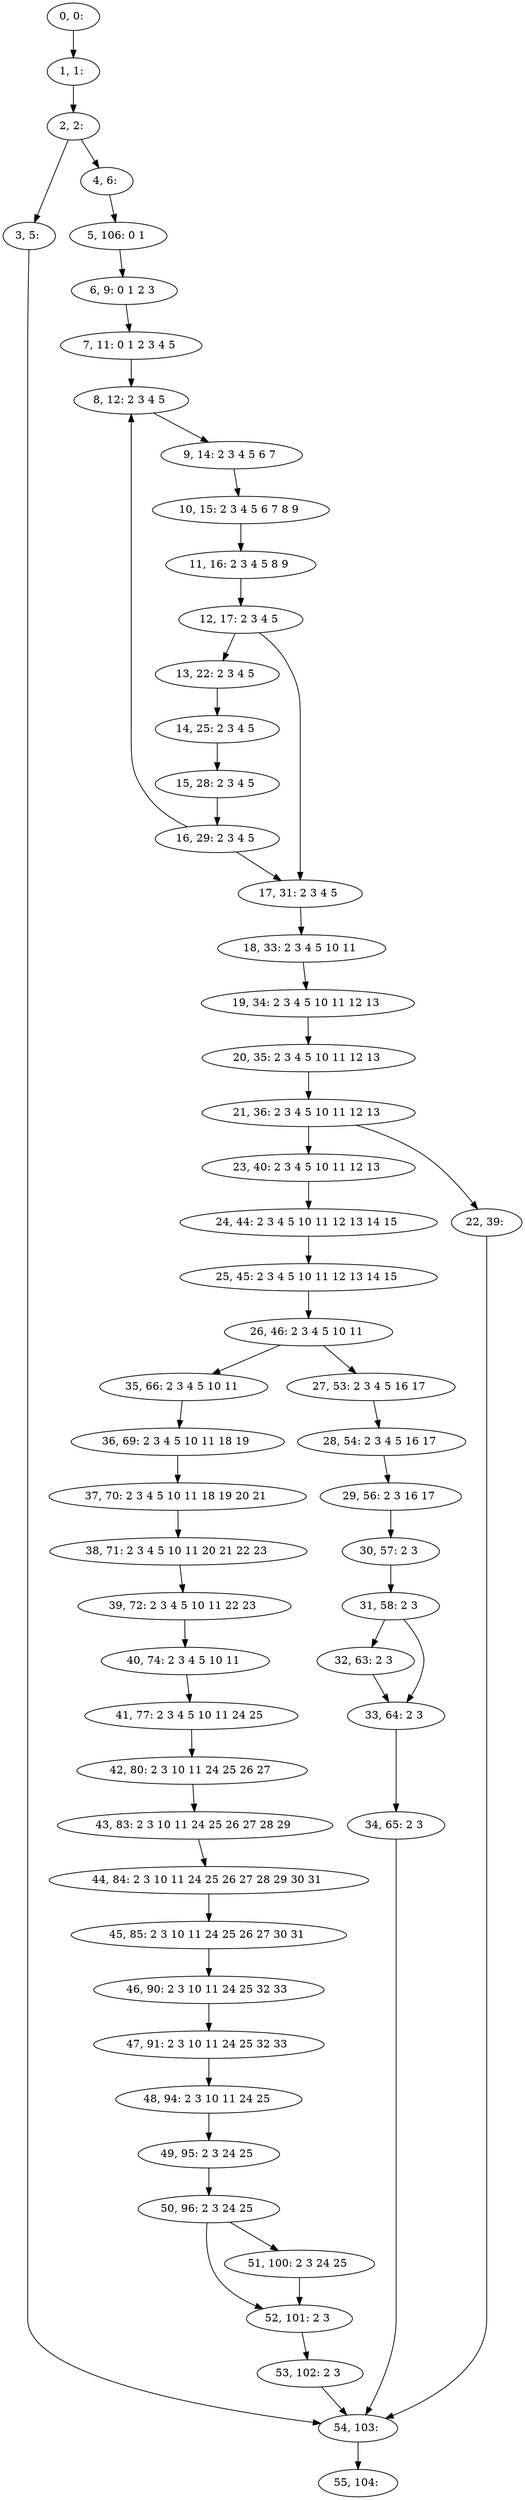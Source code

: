 digraph G {
0[label="0, 0: "];
1[label="1, 1: "];
2[label="2, 2: "];
3[label="3, 5: "];
4[label="4, 6: "];
5[label="5, 106: 0 1 "];
6[label="6, 9: 0 1 2 3 "];
7[label="7, 11: 0 1 2 3 4 5 "];
8[label="8, 12: 2 3 4 5 "];
9[label="9, 14: 2 3 4 5 6 7 "];
10[label="10, 15: 2 3 4 5 6 7 8 9 "];
11[label="11, 16: 2 3 4 5 8 9 "];
12[label="12, 17: 2 3 4 5 "];
13[label="13, 22: 2 3 4 5 "];
14[label="14, 25: 2 3 4 5 "];
15[label="15, 28: 2 3 4 5 "];
16[label="16, 29: 2 3 4 5 "];
17[label="17, 31: 2 3 4 5 "];
18[label="18, 33: 2 3 4 5 10 11 "];
19[label="19, 34: 2 3 4 5 10 11 12 13 "];
20[label="20, 35: 2 3 4 5 10 11 12 13 "];
21[label="21, 36: 2 3 4 5 10 11 12 13 "];
22[label="22, 39: "];
23[label="23, 40: 2 3 4 5 10 11 12 13 "];
24[label="24, 44: 2 3 4 5 10 11 12 13 14 15 "];
25[label="25, 45: 2 3 4 5 10 11 12 13 14 15 "];
26[label="26, 46: 2 3 4 5 10 11 "];
27[label="27, 53: 2 3 4 5 16 17 "];
28[label="28, 54: 2 3 4 5 16 17 "];
29[label="29, 56: 2 3 16 17 "];
30[label="30, 57: 2 3 "];
31[label="31, 58: 2 3 "];
32[label="32, 63: 2 3 "];
33[label="33, 64: 2 3 "];
34[label="34, 65: 2 3 "];
35[label="35, 66: 2 3 4 5 10 11 "];
36[label="36, 69: 2 3 4 5 10 11 18 19 "];
37[label="37, 70: 2 3 4 5 10 11 18 19 20 21 "];
38[label="38, 71: 2 3 4 5 10 11 20 21 22 23 "];
39[label="39, 72: 2 3 4 5 10 11 22 23 "];
40[label="40, 74: 2 3 4 5 10 11 "];
41[label="41, 77: 2 3 4 5 10 11 24 25 "];
42[label="42, 80: 2 3 10 11 24 25 26 27 "];
43[label="43, 83: 2 3 10 11 24 25 26 27 28 29 "];
44[label="44, 84: 2 3 10 11 24 25 26 27 28 29 30 31 "];
45[label="45, 85: 2 3 10 11 24 25 26 27 30 31 "];
46[label="46, 90: 2 3 10 11 24 25 32 33 "];
47[label="47, 91: 2 3 10 11 24 25 32 33 "];
48[label="48, 94: 2 3 10 11 24 25 "];
49[label="49, 95: 2 3 24 25 "];
50[label="50, 96: 2 3 24 25 "];
51[label="51, 100: 2 3 24 25 "];
52[label="52, 101: 2 3 "];
53[label="53, 102: 2 3 "];
54[label="54, 103: "];
55[label="55, 104: "];
0->1 ;
1->2 ;
2->3 ;
2->4 ;
3->54 ;
4->5 ;
5->6 ;
6->7 ;
7->8 ;
8->9 ;
9->10 ;
10->11 ;
11->12 ;
12->13 ;
12->17 ;
13->14 ;
14->15 ;
15->16 ;
16->17 ;
16->8 ;
17->18 ;
18->19 ;
19->20 ;
20->21 ;
21->22 ;
21->23 ;
22->54 ;
23->24 ;
24->25 ;
25->26 ;
26->27 ;
26->35 ;
27->28 ;
28->29 ;
29->30 ;
30->31 ;
31->32 ;
31->33 ;
32->33 ;
33->34 ;
34->54 ;
35->36 ;
36->37 ;
37->38 ;
38->39 ;
39->40 ;
40->41 ;
41->42 ;
42->43 ;
43->44 ;
44->45 ;
45->46 ;
46->47 ;
47->48 ;
48->49 ;
49->50 ;
50->51 ;
50->52 ;
51->52 ;
52->53 ;
53->54 ;
54->55 ;
}
